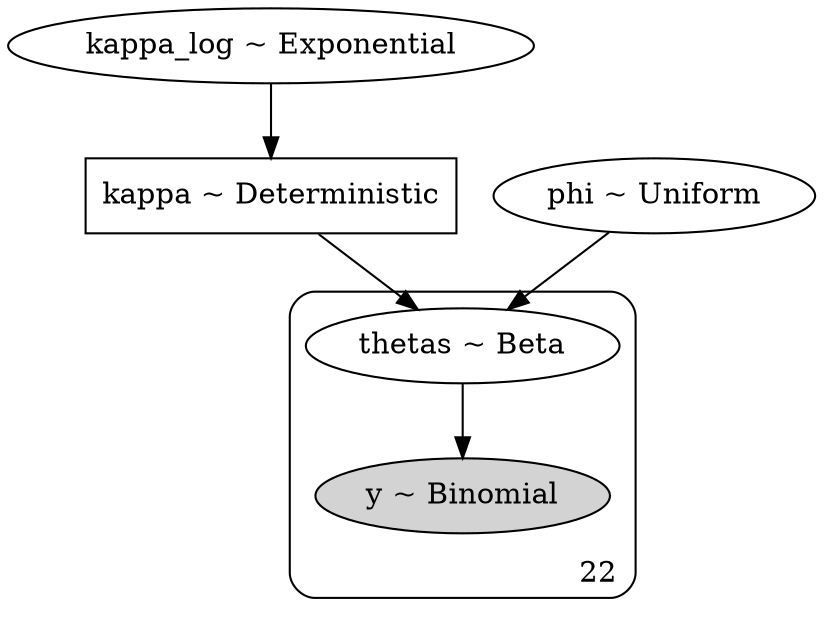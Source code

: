 digraph {
	kappa_log [label="kappa_log ~ Exponential"]
	kappa [label="kappa ~ Deterministic" shape=box]
	phi [label="phi ~ Uniform"]
	subgraph cluster22 {
		y [label="y ~ Binomial" style=filled]
		thetas [label="thetas ~ Beta"]
		label=22 labeljust=r labelloc=b style=rounded
	}
	kappa_log -> kappa
	kappa -> thetas
	phi -> thetas
	thetas -> y
}
